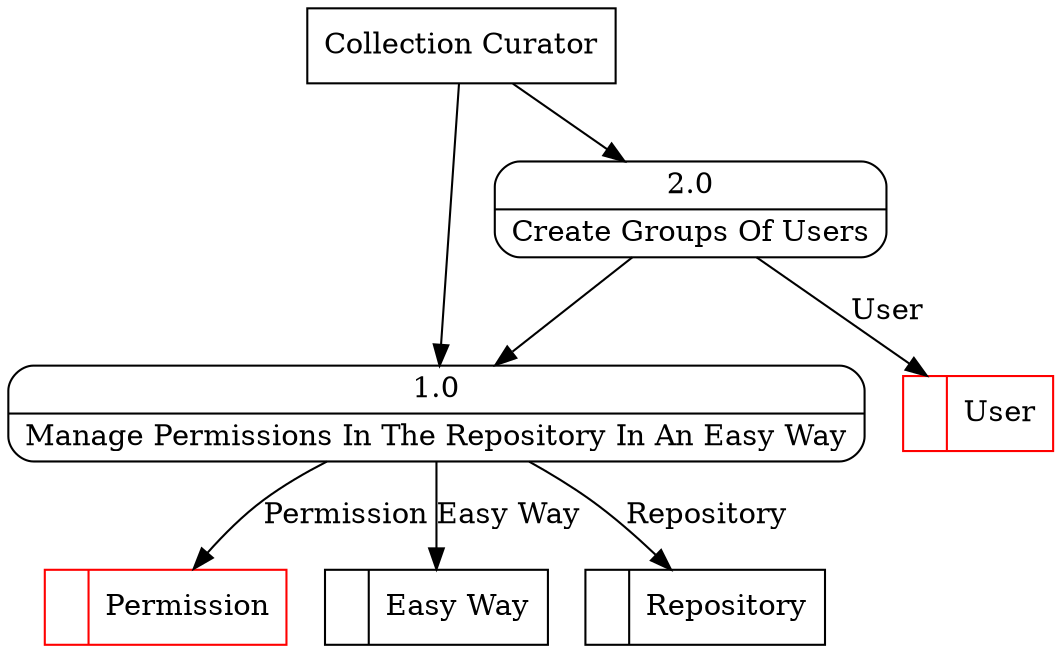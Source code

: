 digraph dfd2{ 
node[shape=record]
200 [label="<f0>  |<f1> Permission " color=red];
201 [label="<f0>  |<f1> Easy Way " ];
202 [label="<f0>  |<f1> Repository " ];
203 [label="<f0>  |<f1> User " color=red];
204 [label="Collection Curator" shape=box];
205 [label="{<f0> 1.0|<f1> Manage Permissions In The Repository In An Easy Way }" shape=Mrecord];
206 [label="{<f0> 2.0|<f1> Create Groups Of Users }" shape=Mrecord];
204 -> 205
204 -> 206
205 -> 200 [label="Permission"]
205 -> 202 [label="Repository"]
205 -> 201 [label="Easy Way"]
206 -> 205
206 -> 203 [label="User"]
}
